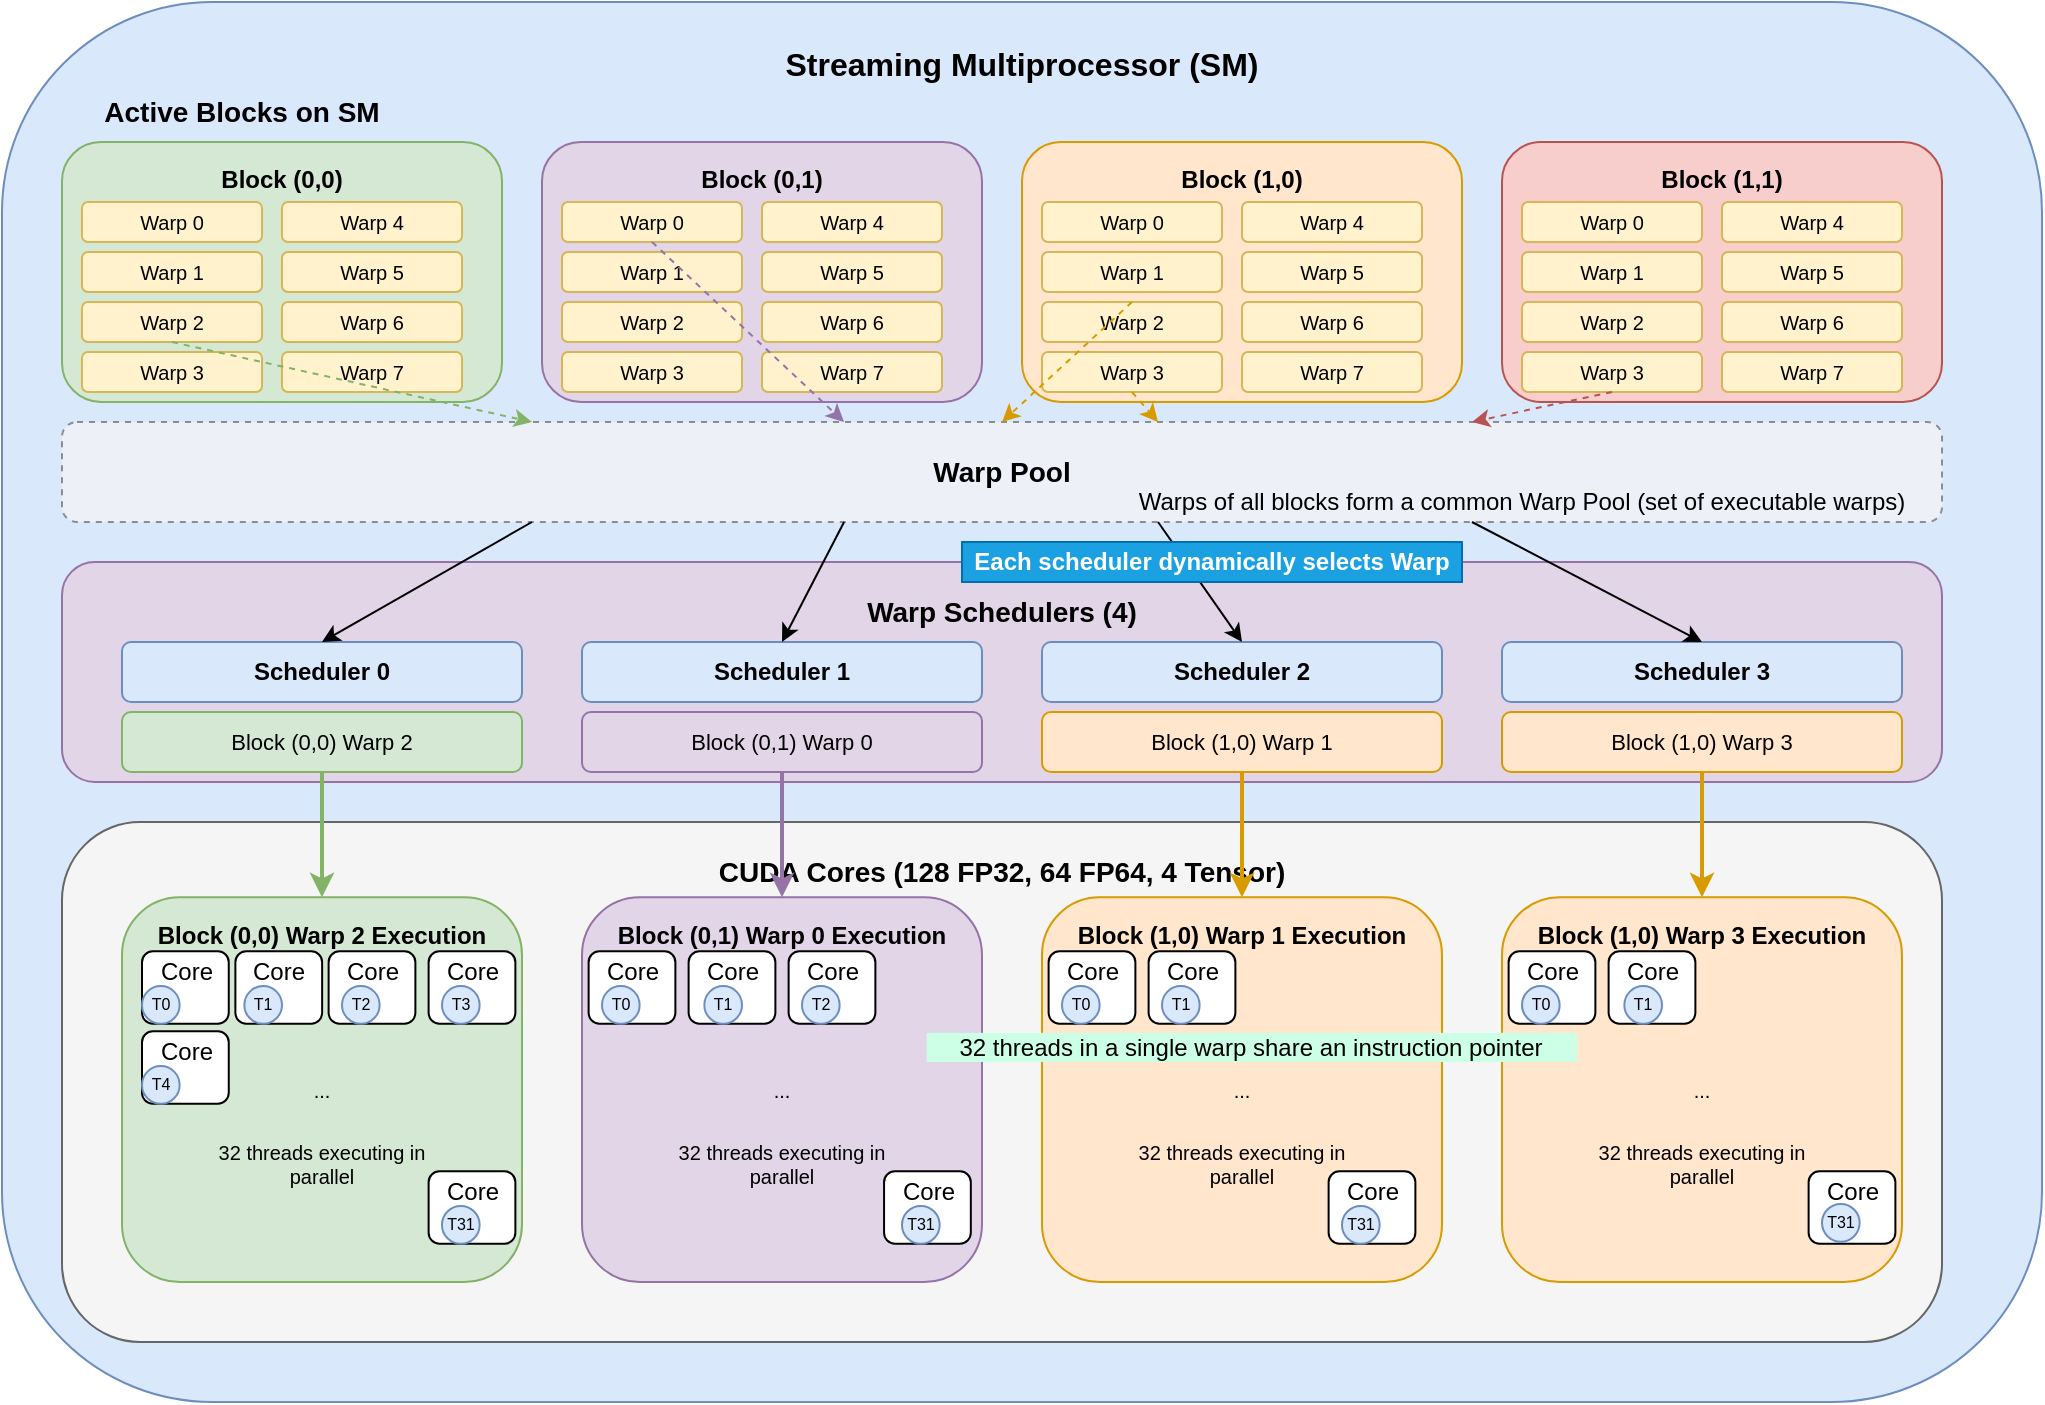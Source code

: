 <mxfile>
    <diagram id="CUDA_Warp_Scheduling_Revised2" name="Warp Scheduling on SM - Updated">
        <mxGraphModel dx="578" dy="386" grid="1" gridSize="10" guides="1" tooltips="1" connect="1" arrows="1" fold="1" page="1" pageScale="1" pageWidth="1100" pageHeight="850" background="#ffffff" math="0" shadow="0">
            <root>
                <mxCell id="0"/>
                <mxCell id="1" parent="0"/>
                <mxCell id="2" value="Streaming Multiprocessor (SM)" style="rounded=1;whiteSpace=wrap;html=1;fillColor=#dae8fc;strokeColor=#6c8ebf;fontSize=16;fontStyle=1;verticalAlign=top;spacingTop=15;shadow=0;" parent="1" vertex="1">
                    <mxGeometry x="40" y="40" width="1020" height="700" as="geometry"/>
                </mxCell>
                <mxCell id="3" value="Active Blocks on SM" style="text;html=1;strokeColor=none;fillColor=none;align=center;verticalAlign=middle;whiteSpace=wrap;rounded=0;fontSize=14;fontStyle=1" parent="1" vertex="1">
                    <mxGeometry x="70" y="80" width="180" height="30" as="geometry"/>
                </mxCell>
                <mxCell id="4" value="Block (0,0)" style="rounded=1;whiteSpace=wrap;html=1;fillColor=#d5e8d4;strokeColor=#82b366;fontSize=12;fontStyle=1;verticalAlign=top;spacingTop=5;" parent="1" vertex="1">
                    <mxGeometry x="70" y="110" width="220" height="130" as="geometry"/>
                </mxCell>
                <mxCell id="5" value="Warp 0" style="rounded=1;whiteSpace=wrap;html=1;fillColor=#fff2cc;strokeColor=#d6b656;fontSize=10;" parent="1" vertex="1">
                    <mxGeometry x="80" y="140" width="90" height="20" as="geometry"/>
                </mxCell>
                <mxCell id="6" value="Warp 1" style="rounded=1;whiteSpace=wrap;html=1;fillColor=#fff2cc;strokeColor=#d6b656;fontSize=10;" parent="1" vertex="1">
                    <mxGeometry x="80" y="165" width="90" height="20" as="geometry"/>
                </mxCell>
                <mxCell id="7" value="Warp 2" style="rounded=1;whiteSpace=wrap;html=1;fillColor=#fff2cc;strokeColor=#d6b656;fontSize=10;" parent="1" vertex="1">
                    <mxGeometry x="80" y="190" width="90" height="20" as="geometry"/>
                </mxCell>
                <mxCell id="8" value="Warp 3" style="rounded=1;whiteSpace=wrap;html=1;fillColor=#fff2cc;strokeColor=#d6b656;fontSize=10;" parent="1" vertex="1">
                    <mxGeometry x="80" y="215" width="90" height="20" as="geometry"/>
                </mxCell>
                <mxCell id="9" value="Warp 4" style="rounded=1;whiteSpace=wrap;html=1;fillColor=#fff2cc;strokeColor=#d6b656;fontSize=10;" parent="1" vertex="1">
                    <mxGeometry x="180" y="140" width="90" height="20" as="geometry"/>
                </mxCell>
                <mxCell id="10" value="Warp 5" style="rounded=1;whiteSpace=wrap;html=1;fillColor=#fff2cc;strokeColor=#d6b656;fontSize=10;" parent="1" vertex="1">
                    <mxGeometry x="180" y="165" width="90" height="20" as="geometry"/>
                </mxCell>
                <mxCell id="11" value="Warp 6" style="rounded=1;whiteSpace=wrap;html=1;fillColor=#fff2cc;strokeColor=#d6b656;fontSize=10;" parent="1" vertex="1">
                    <mxGeometry x="180" y="190" width="90" height="20" as="geometry"/>
                </mxCell>
                <mxCell id="12" value="Warp 7" style="rounded=1;whiteSpace=wrap;html=1;fillColor=#fff2cc;strokeColor=#d6b656;fontSize=10;" parent="1" vertex="1">
                    <mxGeometry x="180" y="215" width="90" height="20" as="geometry"/>
                </mxCell>
                <mxCell id="13" value="Block (0,1)" style="rounded=1;whiteSpace=wrap;html=1;fillColor=#e1d5e7;strokeColor=#9673a6;fontSize=12;fontStyle=1;verticalAlign=top;spacingTop=5;" parent="1" vertex="1">
                    <mxGeometry x="310" y="110" width="220" height="130" as="geometry"/>
                </mxCell>
                <mxCell id="14" value="Warp 0" style="rounded=1;whiteSpace=wrap;html=1;fillColor=#fff2cc;strokeColor=#d6b656;fontSize=10;" parent="1" vertex="1">
                    <mxGeometry x="320" y="140" width="90" height="20" as="geometry"/>
                </mxCell>
                <mxCell id="15" value="Warp 1" style="rounded=1;whiteSpace=wrap;html=1;fillColor=#fff2cc;strokeColor=#d6b656;fontSize=10;" parent="1" vertex="1">
                    <mxGeometry x="320" y="165" width="90" height="20" as="geometry"/>
                </mxCell>
                <mxCell id="16" value="Warp 2" style="rounded=1;whiteSpace=wrap;html=1;fillColor=#fff2cc;strokeColor=#d6b656;fontSize=10;" parent="1" vertex="1">
                    <mxGeometry x="320" y="190" width="90" height="20" as="geometry"/>
                </mxCell>
                <mxCell id="17" value="Warp 3" style="rounded=1;whiteSpace=wrap;html=1;fillColor=#fff2cc;strokeColor=#d6b656;fontSize=10;" parent="1" vertex="1">
                    <mxGeometry x="320" y="215" width="90" height="20" as="geometry"/>
                </mxCell>
                <mxCell id="18" value="Warp 4" style="rounded=1;whiteSpace=wrap;html=1;fillColor=#fff2cc;strokeColor=#d6b656;fontSize=10;" parent="1" vertex="1">
                    <mxGeometry x="420" y="140" width="90" height="20" as="geometry"/>
                </mxCell>
                <mxCell id="19" value="Warp 5" style="rounded=1;whiteSpace=wrap;html=1;fillColor=#fff2cc;strokeColor=#d6b656;fontSize=10;" parent="1" vertex="1">
                    <mxGeometry x="420" y="165" width="90" height="20" as="geometry"/>
                </mxCell>
                <mxCell id="20" value="Warp 6" style="rounded=1;whiteSpace=wrap;html=1;fillColor=#fff2cc;strokeColor=#d6b656;fontSize=10;" parent="1" vertex="1">
                    <mxGeometry x="420" y="190" width="90" height="20" as="geometry"/>
                </mxCell>
                <mxCell id="21" value="Warp 7" style="rounded=1;whiteSpace=wrap;html=1;fillColor=#fff2cc;strokeColor=#d6b656;fontSize=10;" parent="1" vertex="1">
                    <mxGeometry x="420" y="215" width="90" height="20" as="geometry"/>
                </mxCell>
                <mxCell id="22" value="Block (1,0)" style="rounded=1;whiteSpace=wrap;html=1;fillColor=#ffe6cc;strokeColor=#d79b00;fontSize=12;fontStyle=1;verticalAlign=top;spacingTop=5;" parent="1" vertex="1">
                    <mxGeometry x="550" y="110" width="220" height="130" as="geometry"/>
                </mxCell>
                <mxCell id="23" value="Warp 0" style="rounded=1;whiteSpace=wrap;html=1;fillColor=#fff2cc;strokeColor=#d6b656;fontSize=10;" parent="1" vertex="1">
                    <mxGeometry x="560" y="140" width="90" height="20" as="geometry"/>
                </mxCell>
                <mxCell id="24" value="Warp 1" style="rounded=1;whiteSpace=wrap;html=1;fillColor=#fff2cc;strokeColor=#d6b656;fontSize=10;" parent="1" vertex="1">
                    <mxGeometry x="560" y="165" width="90" height="20" as="geometry"/>
                </mxCell>
                <mxCell id="25" value="Warp 2" style="rounded=1;whiteSpace=wrap;html=1;fillColor=#fff2cc;strokeColor=#d6b656;fontSize=10;" parent="1" vertex="1">
                    <mxGeometry x="560" y="190" width="90" height="20" as="geometry"/>
                </mxCell>
                <mxCell id="26" value="Warp 3" style="rounded=1;whiteSpace=wrap;html=1;fillColor=#fff2cc;strokeColor=#d6b656;fontSize=10;" parent="1" vertex="1">
                    <mxGeometry x="560" y="215" width="90" height="20" as="geometry"/>
                </mxCell>
                <mxCell id="27" value="Warp 4" style="rounded=1;whiteSpace=wrap;html=1;fillColor=#fff2cc;strokeColor=#d6b656;fontSize=10;" parent="1" vertex="1">
                    <mxGeometry x="660" y="140" width="90" height="20" as="geometry"/>
                </mxCell>
                <mxCell id="28" value="Warp 5" style="rounded=1;whiteSpace=wrap;html=1;fillColor=#fff2cc;strokeColor=#d6b656;fontSize=10;" parent="1" vertex="1">
                    <mxGeometry x="660" y="165" width="90" height="20" as="geometry"/>
                </mxCell>
                <mxCell id="29" value="Warp 6" style="rounded=1;whiteSpace=wrap;html=1;fillColor=#fff2cc;strokeColor=#d6b656;fontSize=10;" parent="1" vertex="1">
                    <mxGeometry x="660" y="190" width="90" height="20" as="geometry"/>
                </mxCell>
                <mxCell id="30" value="Warp 7" style="rounded=1;whiteSpace=wrap;html=1;fillColor=#fff2cc;strokeColor=#d6b656;fontSize=10;" parent="1" vertex="1">
                    <mxGeometry x="660" y="215" width="90" height="20" as="geometry"/>
                </mxCell>
                <mxCell id="31" value="Block (1,1)" style="rounded=1;whiteSpace=wrap;html=1;fillColor=#f8cecc;strokeColor=#b85450;fontSize=12;fontStyle=1;verticalAlign=top;spacingTop=5;" parent="1" vertex="1">
                    <mxGeometry x="790" y="110" width="220" height="130" as="geometry"/>
                </mxCell>
                <mxCell id="32" value="Warp 0" style="rounded=1;whiteSpace=wrap;html=1;fillColor=#fff2cc;strokeColor=#d6b656;fontSize=10;" parent="1" vertex="1">
                    <mxGeometry x="800" y="140" width="90" height="20" as="geometry"/>
                </mxCell>
                <mxCell id="33" value="Warp 1" style="rounded=1;whiteSpace=wrap;html=1;fillColor=#fff2cc;strokeColor=#d6b656;fontSize=10;" parent="1" vertex="1">
                    <mxGeometry x="800" y="165" width="90" height="20" as="geometry"/>
                </mxCell>
                <mxCell id="34" value="Warp 2" style="rounded=1;whiteSpace=wrap;html=1;fillColor=#fff2cc;strokeColor=#d6b656;fontSize=10;" parent="1" vertex="1">
                    <mxGeometry x="800" y="190" width="90" height="20" as="geometry"/>
                </mxCell>
                <mxCell id="35" value="Warp 3" style="rounded=1;whiteSpace=wrap;html=1;fillColor=#fff2cc;strokeColor=#d6b656;fontSize=10;" parent="1" vertex="1">
                    <mxGeometry x="800" y="215" width="90" height="20" as="geometry"/>
                </mxCell>
                <mxCell id="36" value="Warp 4" style="rounded=1;whiteSpace=wrap;html=1;fillColor=#fff2cc;strokeColor=#d6b656;fontSize=10;" parent="1" vertex="1">
                    <mxGeometry x="900" y="140" width="90" height="20" as="geometry"/>
                </mxCell>
                <mxCell id="37" value="Warp 5" style="rounded=1;whiteSpace=wrap;html=1;fillColor=#fff2cc;strokeColor=#d6b656;fontSize=10;" parent="1" vertex="1">
                    <mxGeometry x="900" y="165" width="90" height="20" as="geometry"/>
                </mxCell>
                <mxCell id="38" value="Warp 6" style="rounded=1;whiteSpace=wrap;html=1;fillColor=#fff2cc;strokeColor=#d6b656;fontSize=10;" parent="1" vertex="1">
                    <mxGeometry x="900" y="190" width="90" height="20" as="geometry"/>
                </mxCell>
                <mxCell id="39" value="Warp 7" style="rounded=1;whiteSpace=wrap;html=1;fillColor=#fff2cc;strokeColor=#d6b656;fontSize=10;" parent="1" vertex="1">
                    <mxGeometry x="900" y="215" width="90" height="20" as="geometry"/>
                </mxCell>
                <mxCell id="200" value="Warp Pool" style="rounded=1;whiteSpace=wrap;html=1;fillColor=#f5f5f5;strokeColor=#666666;fontSize=14;fontStyle=1;dashed=1;opacity=70;" parent="1" vertex="1">
                    <mxGeometry x="70" y="250" width="940" height="50" as="geometry"/>
                </mxCell>
                <mxCell id="201" value="&lt;p style=&quot;caret-color: rgb(0, 0, 0); color: rgb(0, 0, 0); font-weight: 400; text-align: start;&quot;&gt;Warps of all blocks form a common Warp Pool (set of executable warps)&lt;/p&gt;" style="text;html=1;strokeColor=none;fillColor=none;align=center;verticalAlign=middle;whiteSpace=wrap;rounded=0;fontSize=12;fontStyle=1" parent="1" vertex="1">
                    <mxGeometry x="590" y="280" width="420" height="20" as="geometry"/>
                </mxCell>
                <mxCell id="202" value="" style="endArrow=classic;html=1;rounded=0;exitX=0.5;exitY=1;exitDx=0;exitDy=0;entryX=0.25;entryY=0;entryDx=0;entryDy=0;strokeWidth=1;strokeColor=#82b366;dashed=1;" parent="1" source="7" target="200" edge="1">
                    <mxGeometry width="50" height="50" relative="1" as="geometry">
                        <mxPoint x="330" y="300" as="sourcePoint"/>
                        <mxPoint x="380" y="250" as="targetPoint"/>
                    </mxGeometry>
                </mxCell>
                <mxCell id="203" value="" style="endArrow=classic;html=1;rounded=0;exitX=0.5;exitY=1;exitDx=0;exitDy=0;entryX=0.416;entryY=0;entryDx=0;entryDy=0;strokeWidth=1;strokeColor=#9673a6;dashed=1;entryPerimeter=0;" parent="1" source="14" target="200" edge="1">
                    <mxGeometry width="50" height="50" relative="1" as="geometry">
                        <mxPoint x="330" y="300" as="sourcePoint"/>
                        <mxPoint x="380" y="250" as="targetPoint"/>
                    </mxGeometry>
                </mxCell>
                <mxCell id="204" value="" style="endArrow=classic;html=1;rounded=0;exitX=0.5;exitY=1;exitDx=0;exitDy=0;entryX=0.583;entryY=0;entryDx=0;entryDy=0;strokeWidth=1;strokeColor=#d79b00;dashed=1;entryPerimeter=0;" parent="1" source="26" target="200" edge="1">
                    <mxGeometry width="50" height="50" relative="1" as="geometry">
                        <mxPoint x="330" y="300" as="sourcePoint"/>
                        <mxPoint x="380" y="250" as="targetPoint"/>
                    </mxGeometry>
                </mxCell>
                <mxCell id="205" value="" style="endArrow=classic;html=1;rounded=0;exitX=0.5;exitY=1;exitDx=0;exitDy=0;entryX=0.75;entryY=0;entryDx=0;entryDy=0;strokeWidth=1;strokeColor=#b85450;dashed=1;" parent="1" source="35" target="200" edge="1">
                    <mxGeometry width="50" height="50" relative="1" as="geometry">
                        <mxPoint x="330" y="300" as="sourcePoint"/>
                        <mxPoint x="380" y="250" as="targetPoint"/>
                    </mxGeometry>
                </mxCell>
                <mxCell id="40" value="Warp Schedulers (4)" style="rounded=1;whiteSpace=wrap;html=1;fillColor=#e1d5e7;strokeColor=#9673a6;fontSize=14;fontStyle=1;verticalAlign=top;spacingTop=10;" parent="1" vertex="1">
                    <mxGeometry x="70" y="320" width="940" height="110" as="geometry"/>
                </mxCell>
                <mxCell id="41" value="Scheduler 0" style="rounded=1;whiteSpace=wrap;html=1;fillColor=#dae8fc;strokeColor=#6c8ebf;fontSize=12;fontStyle=1" parent="1" vertex="1">
                    <mxGeometry x="100" y="360" width="200" height="30" as="geometry"/>
                </mxCell>
                <mxCell id="42" value="Scheduler 1" style="rounded=1;whiteSpace=wrap;html=1;fillColor=#dae8fc;strokeColor=#6c8ebf;fontSize=12;fontStyle=1" parent="1" vertex="1">
                    <mxGeometry x="330" y="360" width="200" height="30" as="geometry"/>
                </mxCell>
                <mxCell id="43" value="Scheduler 2" style="rounded=1;whiteSpace=wrap;html=1;fillColor=#dae8fc;strokeColor=#6c8ebf;fontSize=12;fontStyle=1" parent="1" vertex="1">
                    <mxGeometry x="560" y="360" width="200" height="30" as="geometry"/>
                </mxCell>
                <mxCell id="44" value="Scheduler 3" style="rounded=1;whiteSpace=wrap;html=1;fillColor=#dae8fc;strokeColor=#6c8ebf;fontSize=12;fontStyle=1" parent="1" vertex="1">
                    <mxGeometry x="790" y="360" width="200" height="30" as="geometry"/>
                </mxCell>
                <mxCell id="300" value="" style="endArrow=classic;html=1;rounded=0;exitX=0.25;exitY=1;exitDx=0;exitDy=0;entryX=0.5;entryY=0;entryDx=0;entryDy=0;strokeWidth=1;strokeColor=#000000;" parent="1" source="200" target="41" edge="1">
                    <mxGeometry width="50" height="50" relative="1" as="geometry">
                        <mxPoint x="330" y="380" as="sourcePoint"/>
                        <mxPoint x="380" y="330" as="targetPoint"/>
                    </mxGeometry>
                </mxCell>
                <mxCell id="301" value="" style="endArrow=classic;html=1;rounded=0;exitX=0.416;exitY=1;exitDx=0;exitDy=0;entryX=0.5;entryY=0;entryDx=0;entryDy=0;strokeWidth=1;strokeColor=#000000;exitPerimeter=0;" parent="1" source="200" target="42" edge="1">
                    <mxGeometry width="50" height="50" relative="1" as="geometry">
                        <mxPoint x="330" y="380" as="sourcePoint"/>
                        <mxPoint x="380" y="330" as="targetPoint"/>
                    </mxGeometry>
                </mxCell>
                <mxCell id="302" value="" style="endArrow=classic;html=1;rounded=0;exitX=0.583;exitY=1;exitDx=0;exitDy=0;entryX=0.5;entryY=0;entryDx=0;entryDy=0;strokeWidth=1;strokeColor=#000000;exitPerimeter=0;" parent="1" source="200" target="43" edge="1">
                    <mxGeometry width="50" height="50" relative="1" as="geometry">
                        <mxPoint x="330" y="380" as="sourcePoint"/>
                        <mxPoint x="380" y="330" as="targetPoint"/>
                    </mxGeometry>
                </mxCell>
                <mxCell id="303" value="" style="endArrow=classic;html=1;rounded=0;exitX=0.75;exitY=1;exitDx=0;exitDy=0;entryX=0.5;entryY=0;entryDx=0;entryDy=0;strokeWidth=1;strokeColor=#000000;" parent="1" source="200" target="44" edge="1">
                    <mxGeometry width="50" height="50" relative="1" as="geometry">
                        <mxPoint x="330" y="380" as="sourcePoint"/>
                        <mxPoint x="380" y="330" as="targetPoint"/>
                    </mxGeometry>
                </mxCell>
                <mxCell id="45" value="Block (0,0) Warp 2" style="rounded=1;whiteSpace=wrap;html=1;fillColor=#d5e8d4;strokeColor=#82b366;fontSize=11;" parent="1" vertex="1">
                    <mxGeometry x="100" y="395" width="200" height="30" as="geometry"/>
                </mxCell>
                <mxCell id="46" value="Block (0,1) Warp 0" style="rounded=1;whiteSpace=wrap;html=1;fillColor=#e1d5e7;strokeColor=#9673a6;fontSize=11;" parent="1" vertex="1">
                    <mxGeometry x="330" y="395" width="200" height="30" as="geometry"/>
                </mxCell>
                <mxCell id="47" value="Block (1,0) Warp 1" style="rounded=1;whiteSpace=wrap;html=1;fillColor=#ffe6cc;strokeColor=#d79b00;fontSize=11;" parent="1" vertex="1">
                    <mxGeometry x="560" y="395" width="200" height="30" as="geometry"/>
                </mxCell>
                <mxCell id="48" value="Block (1,0) Warp 3" style="rounded=1;whiteSpace=wrap;html=1;fillColor=#ffe6cc;strokeColor=#d79b00;fontSize=11;" parent="1" vertex="1">
                    <mxGeometry x="790" y="395" width="200" height="30" as="geometry"/>
                </mxCell>
                <mxCell id="351" value="Each scheduler dynamically selects Warp" style="text;html=1;strokeColor=#006EAF;fillColor=#1ba1e2;align=center;verticalAlign=middle;whiteSpace=wrap;rounded=0;fontSize=12;fontStyle=1;fontColor=#ffffff;" parent="1" vertex="1">
                    <mxGeometry x="520" y="310" width="250" height="20" as="geometry"/>
                </mxCell>
                <mxCell id="352" value="" style="endArrow=classic;html=1;rounded=0;exitX=0.5;exitY=0;exitDx=0;exitDy=0;entryX=0.5;entryY=0;entryDx=0;entryDy=0;strokeWidth=1;strokeColor=#d79b00;dashed=1;" parent="1" source="25" target="200" edge="1">
                    <mxGeometry width="50" height="50" relative="1" as="geometry">
                        <mxPoint x="615" y="245" as="sourcePoint"/>
                        <mxPoint x="628" y="260" as="targetPoint"/>
                    </mxGeometry>
                </mxCell>
                <mxCell id="53" value="CUDA Cores (128 FP32, 64 FP64, 4 Tensor)" style="rounded=1;whiteSpace=wrap;html=1;fillColor=#f5f5f5;strokeColor=#666666;fontSize=14;fontStyle=1;verticalAlign=top;spacingTop=10;container=0;" parent="1" vertex="1">
                    <mxGeometry x="70" y="450" width="940" height="260" as="geometry"/>
                </mxCell>
                <mxCell id="55" value="Block (0,0) Warp 2 Execution" style="rounded=1;whiteSpace=wrap;html=1;fillColor=#d5e8d4;strokeColor=#82b366;fontSize=12;fontStyle=1;verticalAlign=top;spacingTop=5;container=0;" parent="1" vertex="1">
                    <mxGeometry x="100" y="487.65" width="200" height="192.35" as="geometry"/>
                </mxCell>
                <mxCell id="64" value="..." style="text;html=1;strokeColor=none;fillColor=none;align=center;verticalAlign=middle;whiteSpace=wrap;rounded=0;fontSize=10;container=0;" parent="1" vertex="1">
                    <mxGeometry x="180" y="569.029" width="40" height="29.592" as="geometry"/>
                </mxCell>
                <mxCell id="66" value="32 threads executing in parallel" style="text;html=1;strokeColor=none;fillColor=none;align=center;verticalAlign=middle;whiteSpace=wrap;rounded=0;fontSize=10;container=0;" parent="1" vertex="1">
                    <mxGeometry x="130" y="606.019" width="140" height="29.592" as="geometry"/>
                </mxCell>
                <mxCell id="68" value="Block (0,1) Warp 0 Execution" style="rounded=1;whiteSpace=wrap;html=1;fillColor=#e1d5e7;strokeColor=#9673a6;fontSize=12;fontStyle=1;verticalAlign=top;spacingTop=5;container=0;" parent="1" vertex="1">
                    <mxGeometry x="330" y="487.65" width="200" height="192.35" as="geometry"/>
                </mxCell>
                <mxCell id="72" value="..." style="text;html=1;strokeColor=none;fillColor=none;align=center;verticalAlign=middle;whiteSpace=wrap;rounded=0;fontSize=10;container=0;" parent="1" vertex="1">
                    <mxGeometry x="410" y="569.029" width="40" height="29.592" as="geometry"/>
                </mxCell>
                <mxCell id="311" value="32 threads executing in parallel" style="text;html=1;strokeColor=none;fillColor=none;align=center;verticalAlign=middle;whiteSpace=wrap;rounded=0;fontSize=10;container=0;" parent="1" vertex="1">
                    <mxGeometry x="360" y="606.019" width="140" height="29.592" as="geometry"/>
                </mxCell>
                <mxCell id="74" value="Block (1,0) Warp 1 Execution" style="rounded=1;whiteSpace=wrap;html=1;fillColor=#ffe6cc;strokeColor=#d79b00;fontSize=12;fontStyle=1;verticalAlign=top;spacingTop=5;container=0;" parent="1" vertex="1">
                    <mxGeometry x="560" y="487.65" width="200" height="192.35" as="geometry"/>
                </mxCell>
                <mxCell id="77" value="..." style="text;html=1;strokeColor=none;fillColor=none;align=center;verticalAlign=middle;whiteSpace=wrap;rounded=0;fontSize=10;container=0;" parent="1" vertex="1">
                    <mxGeometry x="640" y="569.029" width="40" height="29.592" as="geometry"/>
                </mxCell>
                <mxCell id="313" value="32 threads executing in parallel" style="text;html=1;strokeColor=none;fillColor=none;align=center;verticalAlign=middle;whiteSpace=wrap;rounded=0;fontSize=10;container=0;" parent="1" vertex="1">
                    <mxGeometry x="590" y="606.019" width="140" height="29.592" as="geometry"/>
                </mxCell>
                <mxCell id="79" value="Block (1,0) Warp 3 Execution" style="rounded=1;whiteSpace=wrap;html=1;fillColor=#ffe6cc;strokeColor=#d79b00;fontSize:12;fontStyle=1;verticalAlign=top;spacingTop=5;container=0;" parent="1" vertex="1">
                    <mxGeometry x="790" y="487.65" width="200" height="192.35" as="geometry"/>
                </mxCell>
                <mxCell id="82" value="..." style="text;html=1;strokeColor=none;fillColor=none;align=center;verticalAlign=middle;whiteSpace=wrap;rounded=0;fontSize=10;container=0;" parent="1" vertex="1">
                    <mxGeometry x="870" y="569.029" width="40" height="29.592" as="geometry"/>
                </mxCell>
                <mxCell id="315" value="32 threads executing in parallel" style="text;html=1;strokeColor=none;fillColor=none;align=center;verticalAlign=middle;whiteSpace=wrap;rounded=0;fontSize=10;container=0;" parent="1" vertex="1">
                    <mxGeometry x="820" y="606.019" width="140" height="29.592" as="geometry"/>
                </mxCell>
                <mxCell id="54" value="" style="endArrow=classic;html=1;rounded=0;exitX=0.5;exitY=1;exitDx=0;exitDy=0;entryX=0.5;entryY=0;entryDx=0;entryDy=0;strokeWidth=2;strokeColor=#82b366;" parent="1" source="45" target="55" edge="1">
                    <mxGeometry width="50" height="50" relative="1" as="geometry">
                        <mxPoint x="520" y="360" as="sourcePoint"/>
                        <mxPoint x="140" y="470" as="targetPoint"/>
                    </mxGeometry>
                </mxCell>
                <mxCell id="67" value="" style="endArrow=classic;html=1;rounded=0;exitX=0.5;exitY=1;exitDx=0;exitDy=0;entryX=0.5;entryY=0;entryDx=0;entryDy=0;strokeWidth=2;strokeColor=#9673a6;" parent="1" source="46" target="68" edge="1">
                    <mxGeometry width="50" height="50" relative="1" as="geometry">
                        <mxPoint x="520" y="400" as="sourcePoint"/>
                        <mxPoint x="430" y="470" as="targetPoint"/>
                    </mxGeometry>
                </mxCell>
                <mxCell id="73" value="" style="endArrow=classic;html=1;rounded=0;exitX=0.5;exitY=1;exitDx=0;exitDy=0;entryX=0.5;entryY=0;entryDx=0;entryDy=0;strokeWidth=2;strokeColor=#d79b00;" parent="1" source="47" target="74" edge="1">
                    <mxGeometry width="50" height="50" relative="1" as="geometry">
                        <mxPoint x="520" y="400" as="sourcePoint"/>
                        <mxPoint x="660" y="470" as="targetPoint"/>
                    </mxGeometry>
                </mxCell>
                <mxCell id="78" value="" style="endArrow=classic;html=1;rounded=0;exitX=0.5;exitY=1;exitDx=0;exitDy=0;entryX=0.5;entryY=0;entryDx=0;entryDy=0;strokeWidth=2;strokeColor=#d79b00;" parent="1" source="48" target="79" edge="1">
                    <mxGeometry width="50" height="50" relative="1" as="geometry">
                        <mxPoint x="520" y="400" as="sourcePoint"/>
                        <mxPoint x="890" y="470" as="targetPoint"/>
                    </mxGeometry>
                </mxCell>
                <mxCell id="385" value="" style="group" vertex="1" connectable="0" parent="1">
                    <mxGeometry x="106.69" y="510" width="50" height="40.862" as="geometry"/>
                </mxCell>
                <mxCell id="383" value="" style="rounded=1;whiteSpace=wrap;html=1;container=0;" vertex="1" parent="385">
                    <mxGeometry x="3.31" y="4.66" width="43.38" height="36.2" as="geometry"/>
                </mxCell>
                <mxCell id="384" value="Core" style="text;html=1;align=center;verticalAlign=middle;resizable=0;points=[];autosize=1;strokeColor=none;fillColor=none;" vertex="1" parent="385">
                    <mxGeometry width="50" height="30" as="geometry"/>
                </mxCell>
                <mxCell id="56" value="T0" style="ellipse;whiteSpace=wrap;html=1;aspect=fixed;fillColor=#dae8fc;strokeColor=#6c8ebf;fontSize=8;container=0;" parent="385" vertex="1">
                    <mxGeometry x="3.31" y="22.038" width="18.824" height="18.824" as="geometry"/>
                </mxCell>
                <mxCell id="386" value="" style="group" vertex="1" connectable="0" parent="1">
                    <mxGeometry x="840" y="510" width="50" height="40.86" as="geometry"/>
                </mxCell>
                <mxCell id="387" value="" style="rounded=1;whiteSpace=wrap;html=1;container=0;" vertex="1" parent="386">
                    <mxGeometry x="3.31" y="4.66" width="43.38" height="36.2" as="geometry"/>
                </mxCell>
                <mxCell id="388" value="Core" style="text;html=1;align=center;verticalAlign=middle;resizable=0;points=[];autosize=1;strokeColor=none;fillColor=none;" vertex="1" parent="386">
                    <mxGeometry width="50" height="30" as="geometry"/>
                </mxCell>
                <mxCell id="389" value="" style="group" vertex="1" connectable="0" parent="1">
                    <mxGeometry x="790" y="510" width="50" height="40.86" as="geometry"/>
                </mxCell>
                <mxCell id="390" value="" style="rounded=1;whiteSpace=wrap;html=1;container=0;" vertex="1" parent="389">
                    <mxGeometry x="3.31" y="4.66" width="43.38" height="36.2" as="geometry"/>
                </mxCell>
                <mxCell id="391" value="Core" style="text;html=1;align=center;verticalAlign=middle;resizable=0;points=[];autosize=1;strokeColor=none;fillColor=none;" vertex="1" parent="389">
                    <mxGeometry width="50" height="30" as="geometry"/>
                </mxCell>
                <mxCell id="392" value="" style="group" vertex="1" connectable="0" parent="1">
                    <mxGeometry x="474.41" y="620" width="50" height="40.86" as="geometry"/>
                </mxCell>
                <mxCell id="393" value="" style="rounded=1;whiteSpace=wrap;html=1;container=0;" vertex="1" parent="392">
                    <mxGeometry x="6.62" y="4.66" width="43.38" height="36.2" as="geometry"/>
                </mxCell>
                <mxCell id="394" value="Core" style="text;html=1;align=center;verticalAlign=middle;resizable=0;points=[];autosize=1;strokeColor=none;fillColor=none;" vertex="1" parent="392">
                    <mxGeometry x="3.31" width="50" height="30" as="geometry"/>
                </mxCell>
                <mxCell id="310" value="T31" style="ellipse;whiteSpace=wrap;html=1;aspect=fixed;fillColor=#dae8fc;strokeColor=#6c8ebf;fontSize=8;container=0;" parent="392" vertex="1">
                    <mxGeometry x="15.59" y="22.032" width="18.824" height="18.824" as="geometry"/>
                </mxCell>
                <mxCell id="395" value="" style="group" vertex="1" connectable="0" parent="1">
                    <mxGeometry x="153.38" y="510" width="50" height="40.86" as="geometry"/>
                </mxCell>
                <mxCell id="396" value="" style="rounded=1;whiteSpace=wrap;html=1;container=0;" vertex="1" parent="395">
                    <mxGeometry x="3.31" y="4.66" width="43.38" height="36.2" as="geometry"/>
                </mxCell>
                <mxCell id="397" value="Core" style="text;html=1;align=center;verticalAlign=middle;resizable=0;points=[];autosize=1;strokeColor=none;fillColor=none;" vertex="1" parent="395">
                    <mxGeometry width="50" height="30" as="geometry"/>
                </mxCell>
                <mxCell id="398" value="" style="group" vertex="1" connectable="0" parent="1">
                    <mxGeometry x="200" y="510" width="50" height="40.86" as="geometry"/>
                </mxCell>
                <mxCell id="399" value="" style="rounded=1;whiteSpace=wrap;html=1;container=0;" vertex="1" parent="398">
                    <mxGeometry x="3.31" y="4.66" width="43.38" height="36.2" as="geometry"/>
                </mxCell>
                <mxCell id="400" value="Core" style="text;html=1;align=center;verticalAlign=middle;resizable=0;points=[];autosize=1;strokeColor=none;fillColor=none;" vertex="1" parent="398">
                    <mxGeometry width="50" height="30" as="geometry"/>
                </mxCell>
                <mxCell id="401" value="" style="group" vertex="1" connectable="0" parent="1">
                    <mxGeometry x="250" y="510" width="50" height="40.86" as="geometry"/>
                </mxCell>
                <mxCell id="402" value="" style="rounded=1;whiteSpace=wrap;html=1;container=0;" vertex="1" parent="401">
                    <mxGeometry x="3.31" y="4.66" width="43.38" height="36.2" as="geometry"/>
                </mxCell>
                <mxCell id="403" value="Core" style="text;html=1;align=center;verticalAlign=middle;resizable=0;points=[];autosize=1;strokeColor=none;fillColor=none;" vertex="1" parent="401">
                    <mxGeometry width="50" height="30" as="geometry"/>
                </mxCell>
                <mxCell id="59" value="T3" style="ellipse;whiteSpace=wrap;html=1;aspect=fixed;fillColor=#dae8fc;strokeColor=#6c8ebf;fontSize=8;container=0;" parent="1" vertex="1">
                    <mxGeometry x="260" y="532.038" width="18.824" height="18.824" as="geometry"/>
                </mxCell>
                <mxCell id="58" value="T2" style="ellipse;whiteSpace=wrap;html=1;aspect=fixed;fillColor=#dae8fc;strokeColor=#6c8ebf;fontSize=8;container=0;" parent="1" vertex="1">
                    <mxGeometry x="210" y="532.038" width="18.824" height="18.824" as="geometry"/>
                </mxCell>
                <mxCell id="57" value="T1" style="ellipse;whiteSpace=wrap;html=1;aspect=fixed;fillColor=#dae8fc;strokeColor=#6c8ebf;fontSize=8;container=0;" parent="1" vertex="1">
                    <mxGeometry x="161.18" y="532.038" width="18.824" height="18.824" as="geometry"/>
                </mxCell>
                <mxCell id="404" value="" style="group" vertex="1" connectable="0" parent="1">
                    <mxGeometry x="330" y="510" width="50" height="40.86" as="geometry"/>
                </mxCell>
                <mxCell id="405" value="" style="rounded=1;whiteSpace=wrap;html=1;container=0;" vertex="1" parent="404">
                    <mxGeometry x="3.31" y="4.66" width="43.38" height="36.2" as="geometry"/>
                </mxCell>
                <mxCell id="406" value="Core" style="text;html=1;align=center;verticalAlign=middle;resizable=0;points=[];autosize=1;strokeColor=none;fillColor=none;" vertex="1" parent="404">
                    <mxGeometry width="50" height="30" as="geometry"/>
                </mxCell>
                <mxCell id="407" value="" style="group" vertex="1" connectable="0" parent="1">
                    <mxGeometry x="380" y="510.0" width="50" height="40.86" as="geometry"/>
                </mxCell>
                <mxCell id="408" value="" style="rounded=1;whiteSpace=wrap;html=1;container=0;" vertex="1" parent="407">
                    <mxGeometry x="3.31" y="4.66" width="43.38" height="36.2" as="geometry"/>
                </mxCell>
                <mxCell id="409" value="Core" style="text;html=1;align=center;verticalAlign=middle;resizable=0;points=[];autosize=1;strokeColor=none;fillColor=none;" vertex="1" parent="407">
                    <mxGeometry width="50" height="30" as="geometry"/>
                </mxCell>
                <mxCell id="410" value="" style="group" vertex="1" connectable="0" parent="1">
                    <mxGeometry x="430" y="510" width="50" height="40.86" as="geometry"/>
                </mxCell>
                <mxCell id="411" value="" style="rounded=1;whiteSpace=wrap;html=1;container=0;" vertex="1" parent="410">
                    <mxGeometry x="3.31" y="4.66" width="43.38" height="36.2" as="geometry"/>
                </mxCell>
                <mxCell id="412" value="Core" style="text;html=1;align=center;verticalAlign=middle;resizable=0;points=[];autosize=1;strokeColor=none;fillColor=none;" vertex="1" parent="410">
                    <mxGeometry width="50" height="30" as="geometry"/>
                </mxCell>
                <mxCell id="71" value="T2" style="ellipse;whiteSpace=wrap;html=1;aspect=fixed;fillColor=#dae8fc;strokeColor=#6c8ebf;fontSize=8;container=0;" parent="1" vertex="1">
                    <mxGeometry x="440" y="532.038" width="18.824" height="18.824" as="geometry"/>
                </mxCell>
                <mxCell id="70" value="T1" style="ellipse;whiteSpace=wrap;html=1;aspect=fixed;fillColor=#dae8fc;strokeColor=#6c8ebf;fontSize=8;container=0;" parent="1" vertex="1">
                    <mxGeometry x="391.18" y="532.038" width="18.824" height="18.824" as="geometry"/>
                </mxCell>
                <mxCell id="69" value="T0" style="ellipse;whiteSpace=wrap;html=1;aspect=fixed;fillColor=#dae8fc;strokeColor=#6c8ebf;fontSize=8;container=0;" parent="1" vertex="1">
                    <mxGeometry x="340" y="532.038" width="18.824" height="18.824" as="geometry"/>
                </mxCell>
                <mxCell id="416" value="" style="group" vertex="1" connectable="0" parent="1">
                    <mxGeometry x="560" y="510" width="70" height="40.86" as="geometry"/>
                </mxCell>
                <mxCell id="417" value="" style="rounded=1;whiteSpace=wrap;html=1;container=0;" vertex="1" parent="416">
                    <mxGeometry x="3.31" y="4.66" width="43.38" height="36.2" as="geometry"/>
                </mxCell>
                <mxCell id="418" value="Core" style="text;html=1;align=center;verticalAlign=middle;resizable=0;points=[];autosize=1;strokeColor=none;fillColor=none;" vertex="1" parent="416">
                    <mxGeometry width="50" height="30" as="geometry"/>
                </mxCell>
                <mxCell id="419" value="" style="group" vertex="1" connectable="0" parent="1">
                    <mxGeometry x="700" y="620" width="50" height="40.86" as="geometry"/>
                </mxCell>
                <mxCell id="420" value="" style="rounded=1;whiteSpace=wrap;html=1;container=0;" vertex="1" parent="419">
                    <mxGeometry x="3.31" y="4.66" width="43.38" height="36.2" as="geometry"/>
                </mxCell>
                <mxCell id="421" value="Core" style="text;html=1;align=center;verticalAlign=middle;resizable=0;points=[];autosize=1;strokeColor=none;fillColor=none;" vertex="1" parent="419">
                    <mxGeometry width="50" height="30" as="geometry"/>
                </mxCell>
                <mxCell id="312" value="T31" style="ellipse;whiteSpace=wrap;html=1;aspect=fixed;fillColor=#dae8fc;strokeColor=#6c8ebf;fontSize=8;container=0;" parent="419" vertex="1">
                    <mxGeometry x="10.0" y="22.032" width="18.824" height="18.824" as="geometry"/>
                </mxCell>
                <mxCell id="422" value="" style="group" vertex="1" connectable="0" parent="1">
                    <mxGeometry x="250" y="620" width="50" height="40.86" as="geometry"/>
                </mxCell>
                <mxCell id="423" value="" style="rounded=1;whiteSpace=wrap;html=1;container=0;" vertex="1" parent="422">
                    <mxGeometry x="3.31" y="4.66" width="43.38" height="36.2" as="geometry"/>
                </mxCell>
                <mxCell id="424" value="Core" style="text;html=1;align=center;verticalAlign=middle;resizable=0;points=[];autosize=1;strokeColor=none;fillColor=none;" vertex="1" parent="422">
                    <mxGeometry width="50" height="30" as="geometry"/>
                </mxCell>
                <mxCell id="65" value="T31" style="ellipse;whiteSpace=wrap;html=1;aspect=fixed;fillColor=#dae8fc;strokeColor=#6c8ebf;fontSize=8;container=0;" parent="422" vertex="1">
                    <mxGeometry x="10" y="22.032" width="18.824" height="18.824" as="geometry"/>
                </mxCell>
                <mxCell id="413" value="" style="group" vertex="1" connectable="0" parent="1">
                    <mxGeometry x="610" y="510" width="50" height="40.86" as="geometry"/>
                </mxCell>
                <mxCell id="414" value="" style="rounded=1;whiteSpace=wrap;html=1;container=0;" vertex="1" parent="413">
                    <mxGeometry x="3.31" y="4.66" width="43.38" height="36.2" as="geometry"/>
                </mxCell>
                <mxCell id="415" value="Core" style="text;html=1;align=center;verticalAlign=middle;resizable=0;points=[];autosize=1;strokeColor=none;fillColor=none;" vertex="1" parent="413">
                    <mxGeometry width="50" height="30" as="geometry"/>
                </mxCell>
                <mxCell id="425" value="" style="group" vertex="1" connectable="0" parent="1">
                    <mxGeometry x="106.69" y="550" width="50" height="40.862" as="geometry"/>
                </mxCell>
                <mxCell id="426" value="" style="rounded=1;whiteSpace=wrap;html=1;container=0;" vertex="1" parent="425">
                    <mxGeometry x="3.31" y="4.66" width="43.38" height="36.2" as="geometry"/>
                </mxCell>
                <mxCell id="427" value="Core" style="text;html=1;align=center;verticalAlign=middle;resizable=0;points=[];autosize=1;strokeColor=none;fillColor=none;" vertex="1" parent="425">
                    <mxGeometry width="50" height="30" as="geometry"/>
                </mxCell>
                <mxCell id="63" value="T4" style="ellipse;whiteSpace=wrap;html=1;aspect=fixed;fillColor=#dae8fc;strokeColor=#6c8ebf;fontSize=8;container=0;" parent="425" vertex="1">
                    <mxGeometry x="3.31" y="22.039" width="18.824" height="18.824" as="geometry"/>
                </mxCell>
                <mxCell id="75" value="T0" style="ellipse;whiteSpace=wrap;html=1;aspect=fixed;fillColor=#dae8fc;strokeColor=#6c8ebf;fontSize=8;container=0;" parent="1" vertex="1">
                    <mxGeometry x="570" y="532.038" width="18.824" height="18.824" as="geometry"/>
                </mxCell>
                <mxCell id="76" value="T1" style="ellipse;whiteSpace=wrap;html=1;aspect=fixed;fillColor=#dae8fc;strokeColor=#6c8ebf;fontSize=8;container=0;" parent="1" vertex="1">
                    <mxGeometry x="620" y="532.038" width="18.824" height="18.824" as="geometry"/>
                </mxCell>
                <mxCell id="429" value="" style="group" vertex="1" connectable="0" parent="1">
                    <mxGeometry x="940" y="620" width="50" height="40.86" as="geometry"/>
                </mxCell>
                <mxCell id="430" value="" style="rounded=1;whiteSpace=wrap;html=1;container=0;" vertex="1" parent="429">
                    <mxGeometry x="3.31" y="4.66" width="43.38" height="36.2" as="geometry"/>
                </mxCell>
                <mxCell id="431" value="Core" style="text;html=1;align=center;verticalAlign=middle;resizable=0;points=[];autosize=1;strokeColor=none;fillColor=none;" vertex="1" parent="429">
                    <mxGeometry width="50" height="30" as="geometry"/>
                </mxCell>
                <mxCell id="80" value="T0" style="ellipse;whiteSpace=wrap;html=1;aspect=fixed;fillColor=#dae8fc;strokeColor=#6c8ebf;fontSize=8;container=0;" parent="1" vertex="1">
                    <mxGeometry x="800" y="532.038" width="18.824" height="18.824" as="geometry"/>
                </mxCell>
                <mxCell id="81" value="T1" style="ellipse;whiteSpace=wrap;html=1;aspect=fixed;fillColor=#dae8fc;strokeColor=#6c8ebf;fontSize=8;container=0;" parent="1" vertex="1">
                    <mxGeometry x="851.18" y="532.038" width="18.824" height="18.824" as="geometry"/>
                </mxCell>
                <mxCell id="314" value="T31" style="ellipse;whiteSpace=wrap;html=1;aspect=fixed;fillColor=#dae8fc;strokeColor=#6c8ebf;fontSize=8;container=0;" parent="1" vertex="1">
                    <mxGeometry x="950" y="641.022" width="18.824" height="18.824" as="geometry"/>
                </mxCell>
                <mxCell id="433" value="32 threads in a single warp share an instruction pointer" style="text;html=1;align=center;verticalAlign=middle;whiteSpace=wrap;rounded=0;fillColor=#CCFFE6;" vertex="1" parent="1">
                    <mxGeometry x="502.35" y="555.43" width="325.3" height="14.57" as="geometry"/>
                </mxCell>
            </root>
        </mxGraphModel>
    </diagram>
</mxfile>